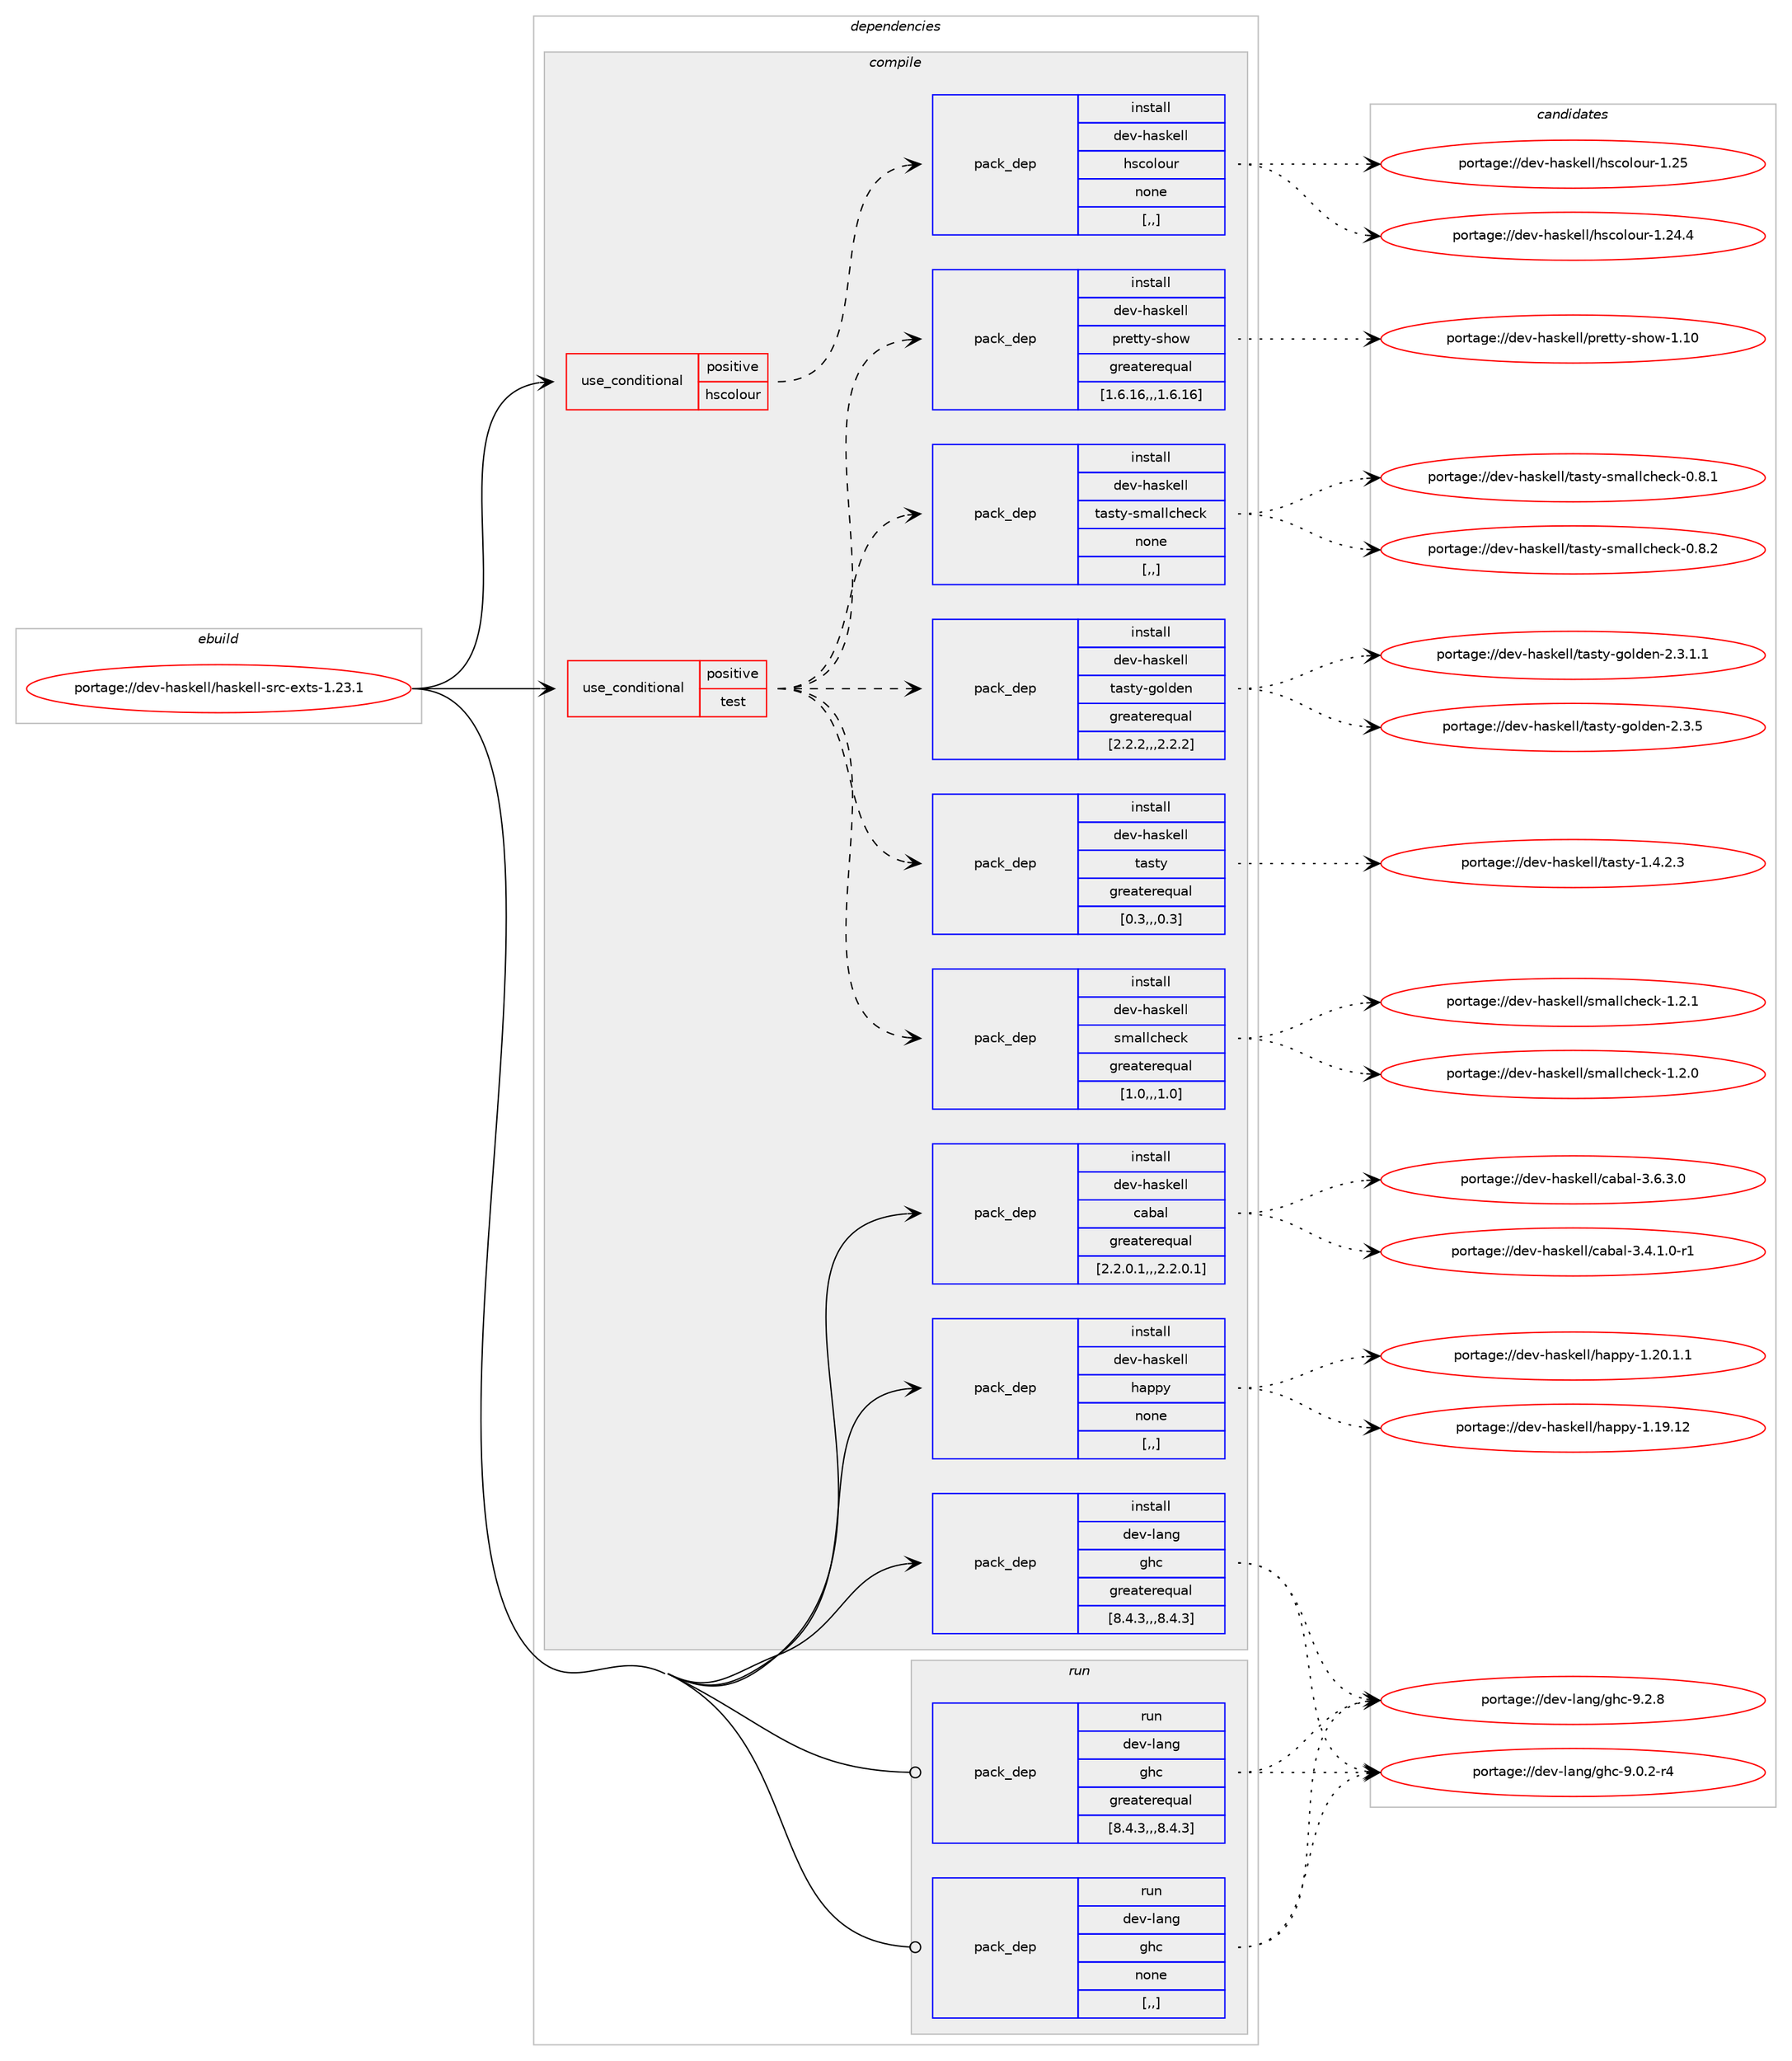 digraph prolog {

# *************
# Graph options
# *************

newrank=true;
concentrate=true;
compound=true;
graph [rankdir=LR,fontname=Helvetica,fontsize=10,ranksep=1.5];#, ranksep=2.5, nodesep=0.2];
edge  [arrowhead=vee];
node  [fontname=Helvetica,fontsize=10];

# **********
# The ebuild
# **********

subgraph cluster_leftcol {
color=gray;
label=<<i>ebuild</i>>;
id [label="portage://dev-haskell/haskell-src-exts-1.23.1", color=red, width=4, href="../dev-haskell/haskell-src-exts-1.23.1.svg"];
}

# ****************
# The dependencies
# ****************

subgraph cluster_midcol {
color=gray;
label=<<i>dependencies</i>>;
subgraph cluster_compile {
fillcolor="#eeeeee";
style=filled;
label=<<i>compile</i>>;
subgraph cond20465 {
dependency81100 [label=<<TABLE BORDER="0" CELLBORDER="1" CELLSPACING="0" CELLPADDING="4"><TR><TD ROWSPAN="3" CELLPADDING="10">use_conditional</TD></TR><TR><TD>positive</TD></TR><TR><TD>hscolour</TD></TR></TABLE>>, shape=none, color=red];
subgraph pack59641 {
dependency81101 [label=<<TABLE BORDER="0" CELLBORDER="1" CELLSPACING="0" CELLPADDING="4" WIDTH="220"><TR><TD ROWSPAN="6" CELLPADDING="30">pack_dep</TD></TR><TR><TD WIDTH="110">install</TD></TR><TR><TD>dev-haskell</TD></TR><TR><TD>hscolour</TD></TR><TR><TD>none</TD></TR><TR><TD>[,,]</TD></TR></TABLE>>, shape=none, color=blue];
}
dependency81100:e -> dependency81101:w [weight=20,style="dashed",arrowhead="vee"];
}
id:e -> dependency81100:w [weight=20,style="solid",arrowhead="vee"];
subgraph cond20466 {
dependency81102 [label=<<TABLE BORDER="0" CELLBORDER="1" CELLSPACING="0" CELLPADDING="4"><TR><TD ROWSPAN="3" CELLPADDING="10">use_conditional</TD></TR><TR><TD>positive</TD></TR><TR><TD>test</TD></TR></TABLE>>, shape=none, color=red];
subgraph pack59642 {
dependency81103 [label=<<TABLE BORDER="0" CELLBORDER="1" CELLSPACING="0" CELLPADDING="4" WIDTH="220"><TR><TD ROWSPAN="6" CELLPADDING="30">pack_dep</TD></TR><TR><TD WIDTH="110">install</TD></TR><TR><TD>dev-haskell</TD></TR><TR><TD>pretty-show</TD></TR><TR><TD>greaterequal</TD></TR><TR><TD>[1.6.16,,,1.6.16]</TD></TR></TABLE>>, shape=none, color=blue];
}
dependency81102:e -> dependency81103:w [weight=20,style="dashed",arrowhead="vee"];
subgraph pack59643 {
dependency81104 [label=<<TABLE BORDER="0" CELLBORDER="1" CELLSPACING="0" CELLPADDING="4" WIDTH="220"><TR><TD ROWSPAN="6" CELLPADDING="30">pack_dep</TD></TR><TR><TD WIDTH="110">install</TD></TR><TR><TD>dev-haskell</TD></TR><TR><TD>smallcheck</TD></TR><TR><TD>greaterequal</TD></TR><TR><TD>[1.0,,,1.0]</TD></TR></TABLE>>, shape=none, color=blue];
}
dependency81102:e -> dependency81104:w [weight=20,style="dashed",arrowhead="vee"];
subgraph pack59644 {
dependency81105 [label=<<TABLE BORDER="0" CELLBORDER="1" CELLSPACING="0" CELLPADDING="4" WIDTH="220"><TR><TD ROWSPAN="6" CELLPADDING="30">pack_dep</TD></TR><TR><TD WIDTH="110">install</TD></TR><TR><TD>dev-haskell</TD></TR><TR><TD>tasty</TD></TR><TR><TD>greaterequal</TD></TR><TR><TD>[0.3,,,0.3]</TD></TR></TABLE>>, shape=none, color=blue];
}
dependency81102:e -> dependency81105:w [weight=20,style="dashed",arrowhead="vee"];
subgraph pack59645 {
dependency81106 [label=<<TABLE BORDER="0" CELLBORDER="1" CELLSPACING="0" CELLPADDING="4" WIDTH="220"><TR><TD ROWSPAN="6" CELLPADDING="30">pack_dep</TD></TR><TR><TD WIDTH="110">install</TD></TR><TR><TD>dev-haskell</TD></TR><TR><TD>tasty-golden</TD></TR><TR><TD>greaterequal</TD></TR><TR><TD>[2.2.2,,,2.2.2]</TD></TR></TABLE>>, shape=none, color=blue];
}
dependency81102:e -> dependency81106:w [weight=20,style="dashed",arrowhead="vee"];
subgraph pack59646 {
dependency81107 [label=<<TABLE BORDER="0" CELLBORDER="1" CELLSPACING="0" CELLPADDING="4" WIDTH="220"><TR><TD ROWSPAN="6" CELLPADDING="30">pack_dep</TD></TR><TR><TD WIDTH="110">install</TD></TR><TR><TD>dev-haskell</TD></TR><TR><TD>tasty-smallcheck</TD></TR><TR><TD>none</TD></TR><TR><TD>[,,]</TD></TR></TABLE>>, shape=none, color=blue];
}
dependency81102:e -> dependency81107:w [weight=20,style="dashed",arrowhead="vee"];
}
id:e -> dependency81102:w [weight=20,style="solid",arrowhead="vee"];
subgraph pack59647 {
dependency81108 [label=<<TABLE BORDER="0" CELLBORDER="1" CELLSPACING="0" CELLPADDING="4" WIDTH="220"><TR><TD ROWSPAN="6" CELLPADDING="30">pack_dep</TD></TR><TR><TD WIDTH="110">install</TD></TR><TR><TD>dev-haskell</TD></TR><TR><TD>cabal</TD></TR><TR><TD>greaterequal</TD></TR><TR><TD>[2.2.0.1,,,2.2.0.1]</TD></TR></TABLE>>, shape=none, color=blue];
}
id:e -> dependency81108:w [weight=20,style="solid",arrowhead="vee"];
subgraph pack59648 {
dependency81109 [label=<<TABLE BORDER="0" CELLBORDER="1" CELLSPACING="0" CELLPADDING="4" WIDTH="220"><TR><TD ROWSPAN="6" CELLPADDING="30">pack_dep</TD></TR><TR><TD WIDTH="110">install</TD></TR><TR><TD>dev-haskell</TD></TR><TR><TD>happy</TD></TR><TR><TD>none</TD></TR><TR><TD>[,,]</TD></TR></TABLE>>, shape=none, color=blue];
}
id:e -> dependency81109:w [weight=20,style="solid",arrowhead="vee"];
subgraph pack59649 {
dependency81110 [label=<<TABLE BORDER="0" CELLBORDER="1" CELLSPACING="0" CELLPADDING="4" WIDTH="220"><TR><TD ROWSPAN="6" CELLPADDING="30">pack_dep</TD></TR><TR><TD WIDTH="110">install</TD></TR><TR><TD>dev-lang</TD></TR><TR><TD>ghc</TD></TR><TR><TD>greaterequal</TD></TR><TR><TD>[8.4.3,,,8.4.3]</TD></TR></TABLE>>, shape=none, color=blue];
}
id:e -> dependency81110:w [weight=20,style="solid",arrowhead="vee"];
}
subgraph cluster_compileandrun {
fillcolor="#eeeeee";
style=filled;
label=<<i>compile and run</i>>;
}
subgraph cluster_run {
fillcolor="#eeeeee";
style=filled;
label=<<i>run</i>>;
subgraph pack59650 {
dependency81111 [label=<<TABLE BORDER="0" CELLBORDER="1" CELLSPACING="0" CELLPADDING="4" WIDTH="220"><TR><TD ROWSPAN="6" CELLPADDING="30">pack_dep</TD></TR><TR><TD WIDTH="110">run</TD></TR><TR><TD>dev-lang</TD></TR><TR><TD>ghc</TD></TR><TR><TD>greaterequal</TD></TR><TR><TD>[8.4.3,,,8.4.3]</TD></TR></TABLE>>, shape=none, color=blue];
}
id:e -> dependency81111:w [weight=20,style="solid",arrowhead="odot"];
subgraph pack59651 {
dependency81112 [label=<<TABLE BORDER="0" CELLBORDER="1" CELLSPACING="0" CELLPADDING="4" WIDTH="220"><TR><TD ROWSPAN="6" CELLPADDING="30">pack_dep</TD></TR><TR><TD WIDTH="110">run</TD></TR><TR><TD>dev-lang</TD></TR><TR><TD>ghc</TD></TR><TR><TD>none</TD></TR><TR><TD>[,,]</TD></TR></TABLE>>, shape=none, color=blue];
}
id:e -> dependency81112:w [weight=20,style="solid",arrowhead="odot"];
}
}

# **************
# The candidates
# **************

subgraph cluster_choices {
rank=same;
color=gray;
label=<<i>candidates</i>>;

subgraph choice59641 {
color=black;
nodesep=1;
choice100101118451049711510710110810847104115991111081111171144549465053 [label="portage://dev-haskell/hscolour-1.25", color=red, width=4,href="../dev-haskell/hscolour-1.25.svg"];
choice1001011184510497115107101108108471041159911110811111711445494650524652 [label="portage://dev-haskell/hscolour-1.24.4", color=red, width=4,href="../dev-haskell/hscolour-1.24.4.svg"];
dependency81101:e -> choice100101118451049711510710110810847104115991111081111171144549465053:w [style=dotted,weight="100"];
dependency81101:e -> choice1001011184510497115107101108108471041159911110811111711445494650524652:w [style=dotted,weight="100"];
}
subgraph choice59642 {
color=black;
nodesep=1;
choice100101118451049711510710110810847112114101116116121451151041111194549464948 [label="portage://dev-haskell/pretty-show-1.10", color=red, width=4,href="../dev-haskell/pretty-show-1.10.svg"];
dependency81103:e -> choice100101118451049711510710110810847112114101116116121451151041111194549464948:w [style=dotted,weight="100"];
}
subgraph choice59643 {
color=black;
nodesep=1;
choice100101118451049711510710110810847115109971081089910410199107454946504649 [label="portage://dev-haskell/smallcheck-1.2.1", color=red, width=4,href="../dev-haskell/smallcheck-1.2.1.svg"];
choice100101118451049711510710110810847115109971081089910410199107454946504648 [label="portage://dev-haskell/smallcheck-1.2.0", color=red, width=4,href="../dev-haskell/smallcheck-1.2.0.svg"];
dependency81104:e -> choice100101118451049711510710110810847115109971081089910410199107454946504649:w [style=dotted,weight="100"];
dependency81104:e -> choice100101118451049711510710110810847115109971081089910410199107454946504648:w [style=dotted,weight="100"];
}
subgraph choice59644 {
color=black;
nodesep=1;
choice100101118451049711510710110810847116971151161214549465246504651 [label="portage://dev-haskell/tasty-1.4.2.3", color=red, width=4,href="../dev-haskell/tasty-1.4.2.3.svg"];
dependency81105:e -> choice100101118451049711510710110810847116971151161214549465246504651:w [style=dotted,weight="100"];
}
subgraph choice59645 {
color=black;
nodesep=1;
choice1001011184510497115107101108108471169711511612145103111108100101110455046514653 [label="portage://dev-haskell/tasty-golden-2.3.5", color=red, width=4,href="../dev-haskell/tasty-golden-2.3.5.svg"];
choice10010111845104971151071011081084711697115116121451031111081001011104550465146494649 [label="portage://dev-haskell/tasty-golden-2.3.1.1", color=red, width=4,href="../dev-haskell/tasty-golden-2.3.1.1.svg"];
dependency81106:e -> choice1001011184510497115107101108108471169711511612145103111108100101110455046514653:w [style=dotted,weight="100"];
dependency81106:e -> choice10010111845104971151071011081084711697115116121451031111081001011104550465146494649:w [style=dotted,weight="100"];
}
subgraph choice59646 {
color=black;
nodesep=1;
choice1001011184510497115107101108108471169711511612145115109971081089910410199107454846564650 [label="portage://dev-haskell/tasty-smallcheck-0.8.2", color=red, width=4,href="../dev-haskell/tasty-smallcheck-0.8.2.svg"];
choice1001011184510497115107101108108471169711511612145115109971081089910410199107454846564649 [label="portage://dev-haskell/tasty-smallcheck-0.8.1", color=red, width=4,href="../dev-haskell/tasty-smallcheck-0.8.1.svg"];
dependency81107:e -> choice1001011184510497115107101108108471169711511612145115109971081089910410199107454846564650:w [style=dotted,weight="100"];
dependency81107:e -> choice1001011184510497115107101108108471169711511612145115109971081089910410199107454846564649:w [style=dotted,weight="100"];
}
subgraph choice59647 {
color=black;
nodesep=1;
choice100101118451049711510710110810847999798971084551465446514648 [label="portage://dev-haskell/cabal-3.6.3.0", color=red, width=4,href="../dev-haskell/cabal-3.6.3.0.svg"];
choice1001011184510497115107101108108479997989710845514652464946484511449 [label="portage://dev-haskell/cabal-3.4.1.0-r1", color=red, width=4,href="../dev-haskell/cabal-3.4.1.0-r1.svg"];
dependency81108:e -> choice100101118451049711510710110810847999798971084551465446514648:w [style=dotted,weight="100"];
dependency81108:e -> choice1001011184510497115107101108108479997989710845514652464946484511449:w [style=dotted,weight="100"];
}
subgraph choice59648 {
color=black;
nodesep=1;
choice10010111845104971151071011081084710497112112121454946504846494649 [label="portage://dev-haskell/happy-1.20.1.1", color=red, width=4,href="../dev-haskell/happy-1.20.1.1.svg"];
choice100101118451049711510710110810847104971121121214549464957464950 [label="portage://dev-haskell/happy-1.19.12", color=red, width=4,href="../dev-haskell/happy-1.19.12.svg"];
dependency81109:e -> choice10010111845104971151071011081084710497112112121454946504846494649:w [style=dotted,weight="100"];
dependency81109:e -> choice100101118451049711510710110810847104971121121214549464957464950:w [style=dotted,weight="100"];
}
subgraph choice59649 {
color=black;
nodesep=1;
choice10010111845108971101034710310499455746504656 [label="portage://dev-lang/ghc-9.2.8", color=red, width=4,href="../dev-lang/ghc-9.2.8.svg"];
choice100101118451089711010347103104994557464846504511452 [label="portage://dev-lang/ghc-9.0.2-r4", color=red, width=4,href="../dev-lang/ghc-9.0.2-r4.svg"];
dependency81110:e -> choice10010111845108971101034710310499455746504656:w [style=dotted,weight="100"];
dependency81110:e -> choice100101118451089711010347103104994557464846504511452:w [style=dotted,weight="100"];
}
subgraph choice59650 {
color=black;
nodesep=1;
choice10010111845108971101034710310499455746504656 [label="portage://dev-lang/ghc-9.2.8", color=red, width=4,href="../dev-lang/ghc-9.2.8.svg"];
choice100101118451089711010347103104994557464846504511452 [label="portage://dev-lang/ghc-9.0.2-r4", color=red, width=4,href="../dev-lang/ghc-9.0.2-r4.svg"];
dependency81111:e -> choice10010111845108971101034710310499455746504656:w [style=dotted,weight="100"];
dependency81111:e -> choice100101118451089711010347103104994557464846504511452:w [style=dotted,weight="100"];
}
subgraph choice59651 {
color=black;
nodesep=1;
choice10010111845108971101034710310499455746504656 [label="portage://dev-lang/ghc-9.2.8", color=red, width=4,href="../dev-lang/ghc-9.2.8.svg"];
choice100101118451089711010347103104994557464846504511452 [label="portage://dev-lang/ghc-9.0.2-r4", color=red, width=4,href="../dev-lang/ghc-9.0.2-r4.svg"];
dependency81112:e -> choice10010111845108971101034710310499455746504656:w [style=dotted,weight="100"];
dependency81112:e -> choice100101118451089711010347103104994557464846504511452:w [style=dotted,weight="100"];
}
}

}
